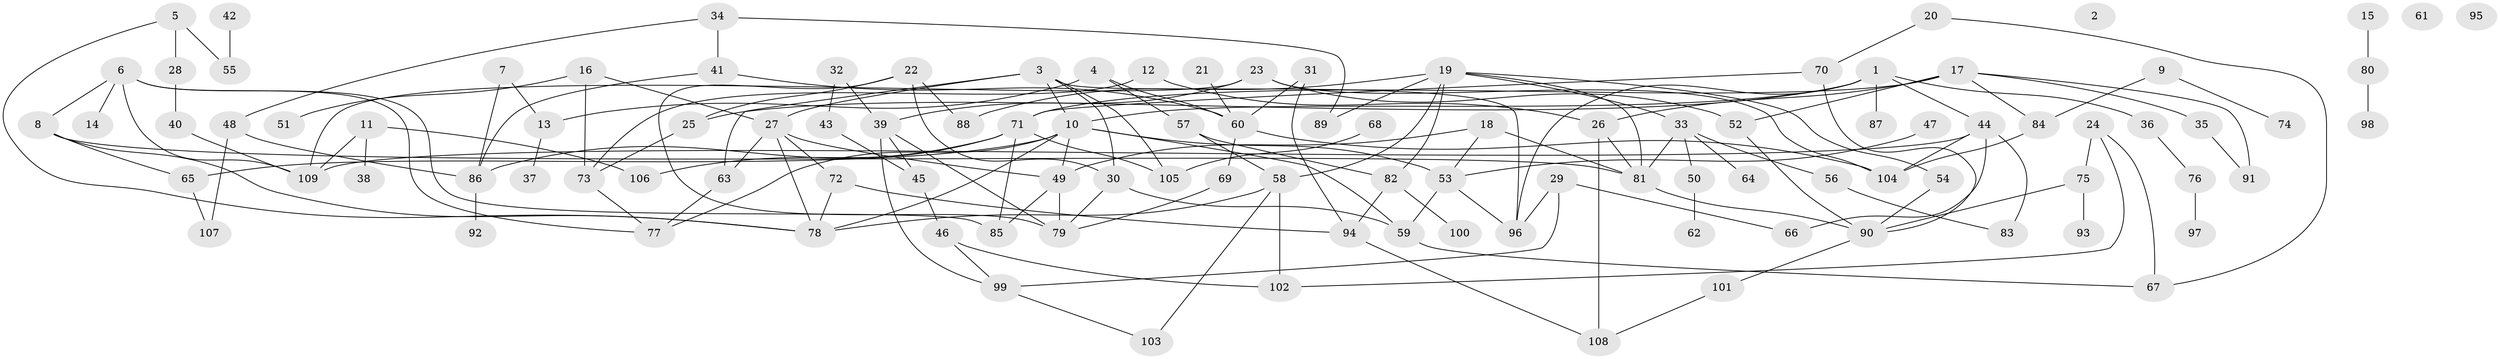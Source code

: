 // coarse degree distribution, {13: 0.019230769230769232, 8: 0.019230769230769232, 4: 0.19230769230769232, 12: 0.019230769230769232, 3: 0.21153846153846154, 1: 0.23076923076923078, 5: 0.038461538461538464, 6: 0.1346153846153846, 7: 0.038461538461538464, 2: 0.09615384615384616}
// Generated by graph-tools (version 1.1) at 2025/47/03/04/25 22:47:56]
// undirected, 109 vertices, 162 edges
graph export_dot {
  node [color=gray90,style=filled];
  1;
  2;
  3;
  4;
  5;
  6;
  7;
  8;
  9;
  10;
  11;
  12;
  13;
  14;
  15;
  16;
  17;
  18;
  19;
  20;
  21;
  22;
  23;
  24;
  25;
  26;
  27;
  28;
  29;
  30;
  31;
  32;
  33;
  34;
  35;
  36;
  37;
  38;
  39;
  40;
  41;
  42;
  43;
  44;
  45;
  46;
  47;
  48;
  49;
  50;
  51;
  52;
  53;
  54;
  55;
  56;
  57;
  58;
  59;
  60;
  61;
  62;
  63;
  64;
  65;
  66;
  67;
  68;
  69;
  70;
  71;
  72;
  73;
  74;
  75;
  76;
  77;
  78;
  79;
  80;
  81;
  82;
  83;
  84;
  85;
  86;
  87;
  88;
  89;
  90;
  91;
  92;
  93;
  94;
  95;
  96;
  97;
  98;
  99;
  100;
  101;
  102;
  103;
  104;
  105;
  106;
  107;
  108;
  109;
  1 -- 10;
  1 -- 25;
  1 -- 36;
  1 -- 44;
  1 -- 87;
  1 -- 96;
  3 -- 10;
  3 -- 27;
  3 -- 30;
  3 -- 63;
  3 -- 96;
  3 -- 105;
  4 -- 13;
  4 -- 57;
  4 -- 60;
  5 -- 28;
  5 -- 55;
  5 -- 78;
  6 -- 8;
  6 -- 14;
  6 -- 77;
  6 -- 85;
  6 -- 109;
  7 -- 13;
  7 -- 86;
  8 -- 65;
  8 -- 78;
  8 -- 81;
  9 -- 74;
  9 -- 84;
  10 -- 49;
  10 -- 53;
  10 -- 59;
  10 -- 65;
  10 -- 77;
  10 -- 78;
  11 -- 38;
  11 -- 106;
  11 -- 109;
  12 -- 26;
  12 -- 73;
  13 -- 37;
  15 -- 80;
  16 -- 27;
  16 -- 51;
  16 -- 73;
  17 -- 26;
  17 -- 35;
  17 -- 52;
  17 -- 71;
  17 -- 84;
  17 -- 91;
  18 -- 49;
  18 -- 53;
  18 -- 81;
  19 -- 33;
  19 -- 54;
  19 -- 58;
  19 -- 81;
  19 -- 82;
  19 -- 88;
  19 -- 89;
  20 -- 67;
  20 -- 70;
  21 -- 60;
  22 -- 25;
  22 -- 30;
  22 -- 79;
  22 -- 88;
  23 -- 39;
  23 -- 52;
  23 -- 104;
  23 -- 109;
  24 -- 67;
  24 -- 75;
  24 -- 102;
  25 -- 73;
  26 -- 81;
  26 -- 108;
  27 -- 49;
  27 -- 63;
  27 -- 72;
  27 -- 78;
  28 -- 40;
  29 -- 66;
  29 -- 96;
  29 -- 99;
  30 -- 59;
  30 -- 79;
  31 -- 60;
  31 -- 94;
  32 -- 39;
  32 -- 43;
  33 -- 50;
  33 -- 56;
  33 -- 64;
  33 -- 81;
  34 -- 41;
  34 -- 48;
  34 -- 89;
  35 -- 91;
  36 -- 76;
  39 -- 45;
  39 -- 79;
  39 -- 99;
  40 -- 109;
  41 -- 60;
  41 -- 86;
  42 -- 55;
  43 -- 45;
  44 -- 66;
  44 -- 83;
  44 -- 104;
  44 -- 109;
  45 -- 46;
  46 -- 99;
  46 -- 102;
  47 -- 53;
  48 -- 86;
  48 -- 107;
  49 -- 79;
  49 -- 85;
  50 -- 62;
  52 -- 90;
  53 -- 59;
  53 -- 96;
  54 -- 90;
  56 -- 83;
  57 -- 58;
  57 -- 82;
  58 -- 78;
  58 -- 102;
  58 -- 103;
  59 -- 67;
  60 -- 69;
  60 -- 104;
  63 -- 77;
  65 -- 107;
  68 -- 105;
  69 -- 79;
  70 -- 71;
  70 -- 90;
  71 -- 85;
  71 -- 86;
  71 -- 105;
  71 -- 106;
  72 -- 78;
  72 -- 94;
  73 -- 77;
  75 -- 90;
  75 -- 93;
  76 -- 97;
  80 -- 98;
  81 -- 90;
  82 -- 94;
  82 -- 100;
  84 -- 104;
  86 -- 92;
  90 -- 101;
  94 -- 108;
  99 -- 103;
  101 -- 108;
}
